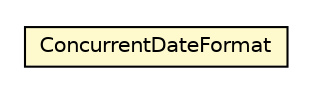 #!/usr/local/bin/dot
#
# Class diagram 
# Generated by UMLGraph version R5_6-24-gf6e263 (http://www.umlgraph.org/)
#

digraph G {
	edge [fontname="Helvetica",fontsize=10,labelfontname="Helvetica",labelfontsize=10];
	node [fontname="Helvetica",fontsize=10,shape=plaintext];
	nodesep=0.25;
	ranksep=0.5;
	// com.cloudbees.syslog.util.ConcurrentDateFormat
	c881861 [label=<<table title="com.cloudbees.syslog.util.ConcurrentDateFormat" border="0" cellborder="1" cellspacing="0" cellpadding="2" port="p" bgcolor="lemonChiffon" href="./ConcurrentDateFormat.html">
		<tr><td><table border="0" cellspacing="0" cellpadding="1">
<tr><td align="center" balign="center"> ConcurrentDateFormat </td></tr>
		</table></td></tr>
		</table>>, URL="./ConcurrentDateFormat.html", fontname="Helvetica", fontcolor="black", fontsize=10.0];
}


